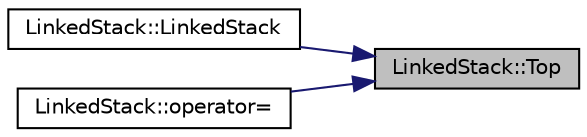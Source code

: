 digraph "LinkedStack::Top"
{
 // LATEX_PDF_SIZE
  edge [fontname="Helvetica",fontsize="10",labelfontname="Helvetica",labelfontsize="10"];
  node [fontname="Helvetica",fontsize="10",shape=record];
  rankdir="RL";
  Node43 [label="LinkedStack::Top",height=0.2,width=0.4,color="black", fillcolor="grey75", style="filled", fontcolor="black",tooltip=" "];
  Node43 -> Node44 [dir="back",color="midnightblue",fontsize="10",style="solid",fontname="Helvetica"];
  Node44 [label="LinkedStack::LinkedStack",height=0.2,width=0.4,color="black", fillcolor="white", style="filled",URL="$class_linked_stack.html#a1fad31c111c1b59b54a2009329ee212b",tooltip=" "];
  Node43 -> Node45 [dir="back",color="midnightblue",fontsize="10",style="solid",fontname="Helvetica"];
  Node45 [label="LinkedStack::operator=",height=0.2,width=0.4,color="black", fillcolor="white", style="filled",URL="$class_linked_stack.html#ad74e44b770e050b91df2976411f791ec",tooltip="Doing Deep copy by copy assignment operator."];
}
